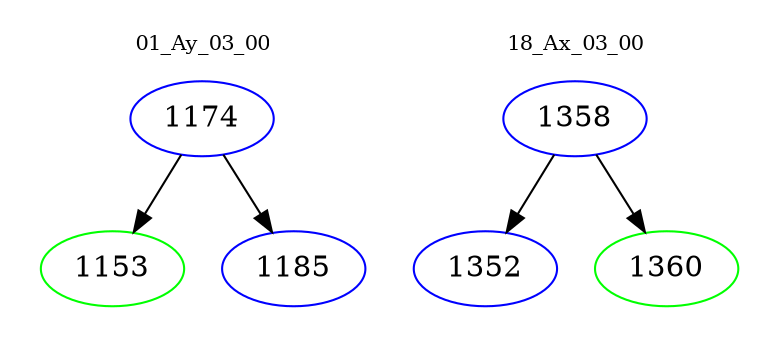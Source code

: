 digraph{
subgraph cluster_0 {
color = white
label = "01_Ay_03_00";
fontsize=10;
T0_1174 [label="1174", color="blue"]
T0_1174 -> T0_1153 [color="black"]
T0_1153 [label="1153", color="green"]
T0_1174 -> T0_1185 [color="black"]
T0_1185 [label="1185", color="blue"]
}
subgraph cluster_1 {
color = white
label = "18_Ax_03_00";
fontsize=10;
T1_1358 [label="1358", color="blue"]
T1_1358 -> T1_1352 [color="black"]
T1_1352 [label="1352", color="blue"]
T1_1358 -> T1_1360 [color="black"]
T1_1360 [label="1360", color="green"]
}
}
